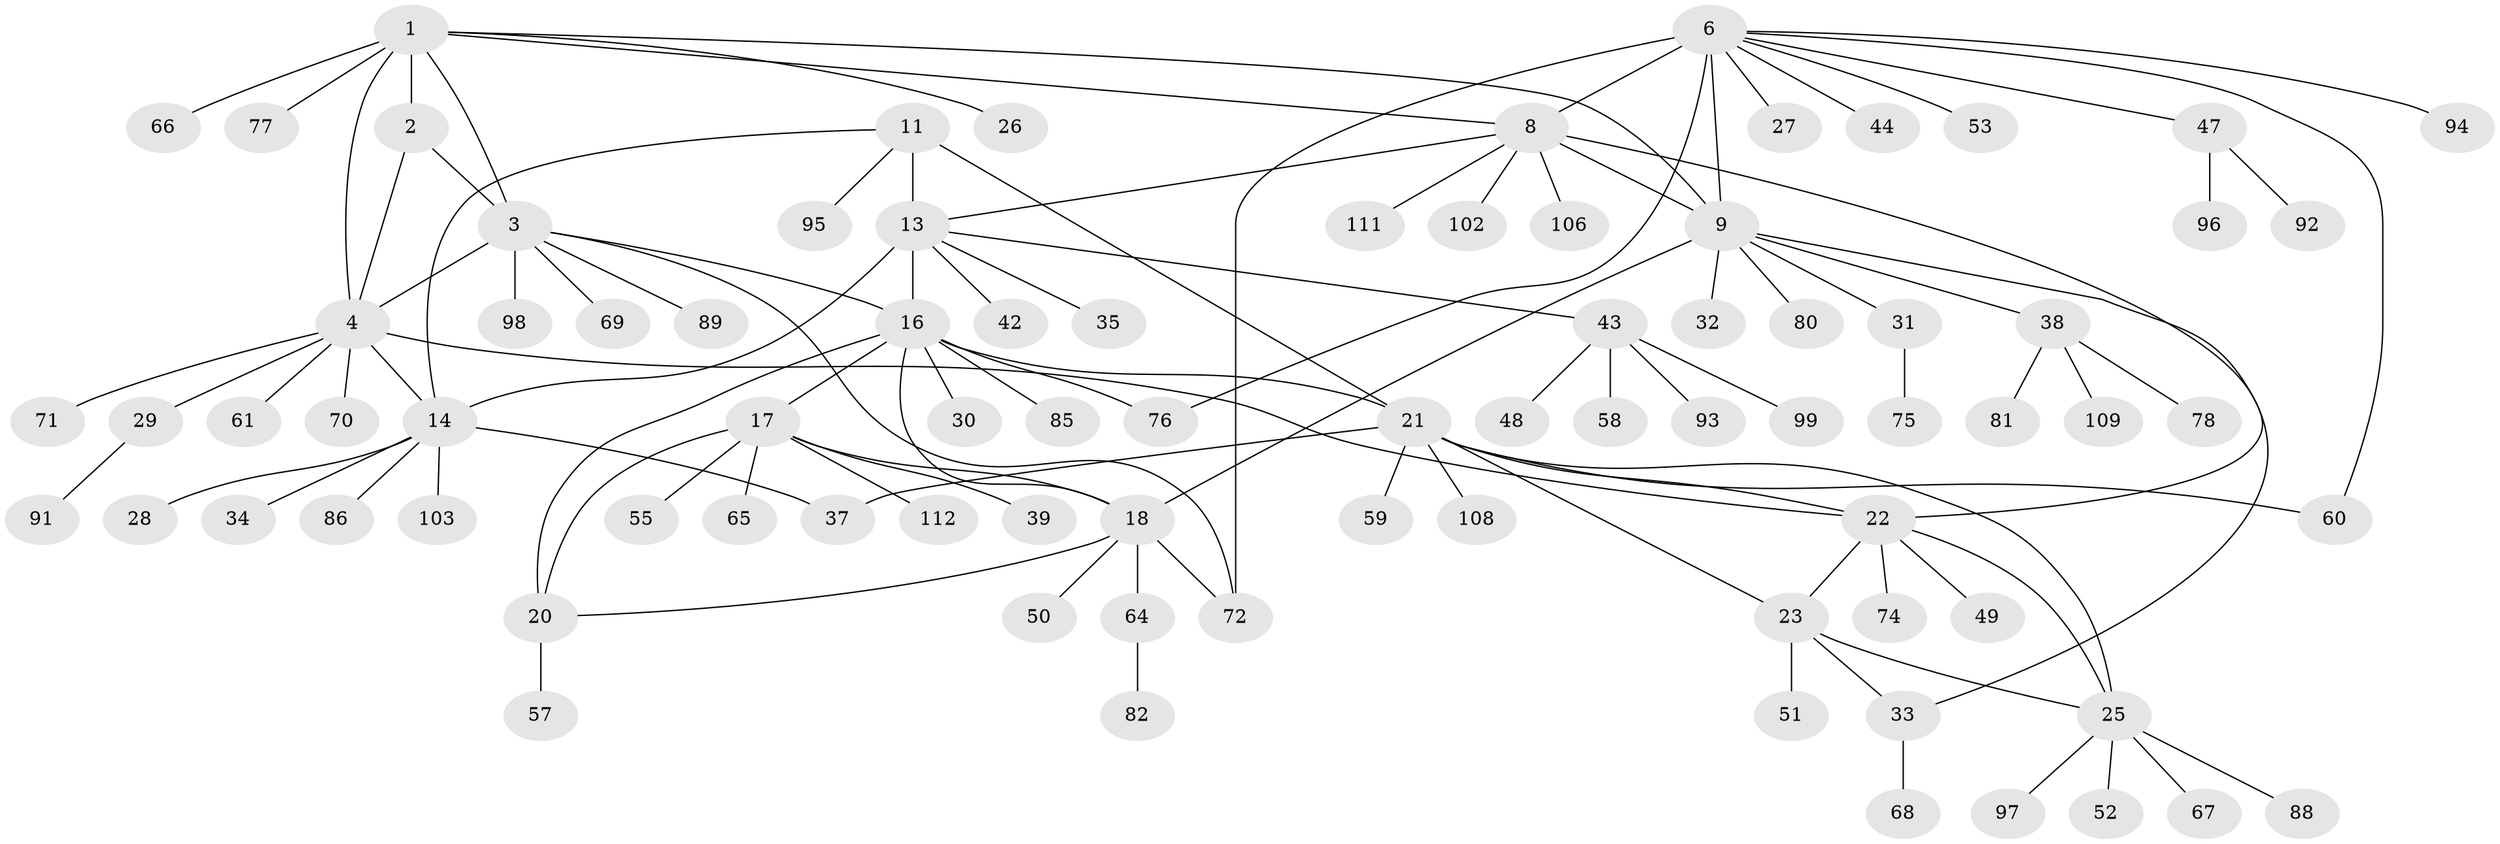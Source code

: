// Generated by graph-tools (version 1.1) at 2025/52/02/27/25 19:52:21]
// undirected, 84 vertices, 107 edges
graph export_dot {
graph [start="1"]
  node [color=gray90,style=filled];
  1 [super="+56"];
  2 [super="+83"];
  3 [super="+45"];
  4 [super="+5"];
  6 [super="+7"];
  8 [super="+10"];
  9 [super="+36"];
  11 [super="+12"];
  13 [super="+15"];
  14 [super="+73"];
  16 [super="+19"];
  17 [super="+101"];
  18 [super="+41"];
  20 [super="+46"];
  21 [super="+90"];
  22 [super="+24"];
  23;
  25 [super="+63"];
  26;
  27;
  28;
  29 [super="+62"];
  30;
  31;
  32;
  33;
  34;
  35;
  37;
  38 [super="+110"];
  39 [super="+40"];
  42;
  43 [super="+54"];
  44;
  47 [super="+79"];
  48;
  49;
  50 [super="+105"];
  51;
  52;
  53;
  55;
  57;
  58;
  59;
  60;
  61;
  64;
  65;
  66;
  67;
  68;
  69;
  70;
  71 [super="+84"];
  72 [super="+100"];
  74 [super="+87"];
  75;
  76;
  77;
  78;
  80;
  81;
  82;
  85 [super="+104"];
  86;
  88;
  89;
  91;
  92;
  93;
  94;
  95;
  96 [super="+107"];
  97;
  98;
  99;
  102;
  103;
  106;
  108;
  109;
  111;
  112;
  1 -- 2;
  1 -- 3;
  1 -- 4 [weight=2];
  1 -- 26;
  1 -- 66;
  1 -- 77;
  1 -- 8;
  1 -- 9;
  2 -- 3;
  2 -- 4 [weight=2];
  3 -- 4 [weight=2];
  3 -- 69;
  3 -- 89;
  3 -- 98;
  3 -- 16;
  3 -- 72;
  4 -- 22;
  4 -- 29;
  4 -- 61;
  4 -- 70;
  4 -- 71;
  4 -- 14;
  6 -- 8 [weight=4];
  6 -- 9 [weight=2];
  6 -- 72;
  6 -- 76;
  6 -- 94;
  6 -- 44;
  6 -- 47;
  6 -- 53;
  6 -- 27;
  6 -- 60;
  8 -- 9 [weight=2];
  8 -- 102;
  8 -- 106;
  8 -- 111;
  8 -- 22;
  8 -- 13;
  9 -- 18;
  9 -- 31;
  9 -- 32;
  9 -- 33;
  9 -- 80;
  9 -- 38;
  11 -- 13 [weight=4];
  11 -- 14 [weight=2];
  11 -- 21;
  11 -- 95;
  13 -- 14 [weight=2];
  13 -- 35;
  13 -- 42;
  13 -- 43;
  13 -- 16;
  14 -- 28;
  14 -- 34;
  14 -- 37;
  14 -- 86;
  14 -- 103;
  16 -- 17 [weight=2];
  16 -- 18 [weight=2];
  16 -- 20 [weight=2];
  16 -- 21;
  16 -- 76;
  16 -- 85;
  16 -- 30;
  17 -- 18;
  17 -- 20;
  17 -- 39;
  17 -- 55;
  17 -- 65;
  17 -- 112;
  18 -- 20;
  18 -- 50;
  18 -- 64;
  18 -- 72;
  20 -- 57;
  21 -- 22 [weight=2];
  21 -- 23;
  21 -- 25;
  21 -- 37;
  21 -- 59;
  21 -- 60;
  21 -- 108;
  22 -- 23 [weight=2];
  22 -- 25 [weight=2];
  22 -- 49;
  22 -- 74;
  23 -- 25;
  23 -- 33;
  23 -- 51;
  25 -- 52;
  25 -- 67;
  25 -- 88;
  25 -- 97;
  29 -- 91;
  31 -- 75;
  33 -- 68;
  38 -- 78;
  38 -- 81;
  38 -- 109;
  43 -- 48;
  43 -- 58;
  43 -- 93;
  43 -- 99;
  47 -- 96;
  47 -- 92;
  64 -- 82;
}
